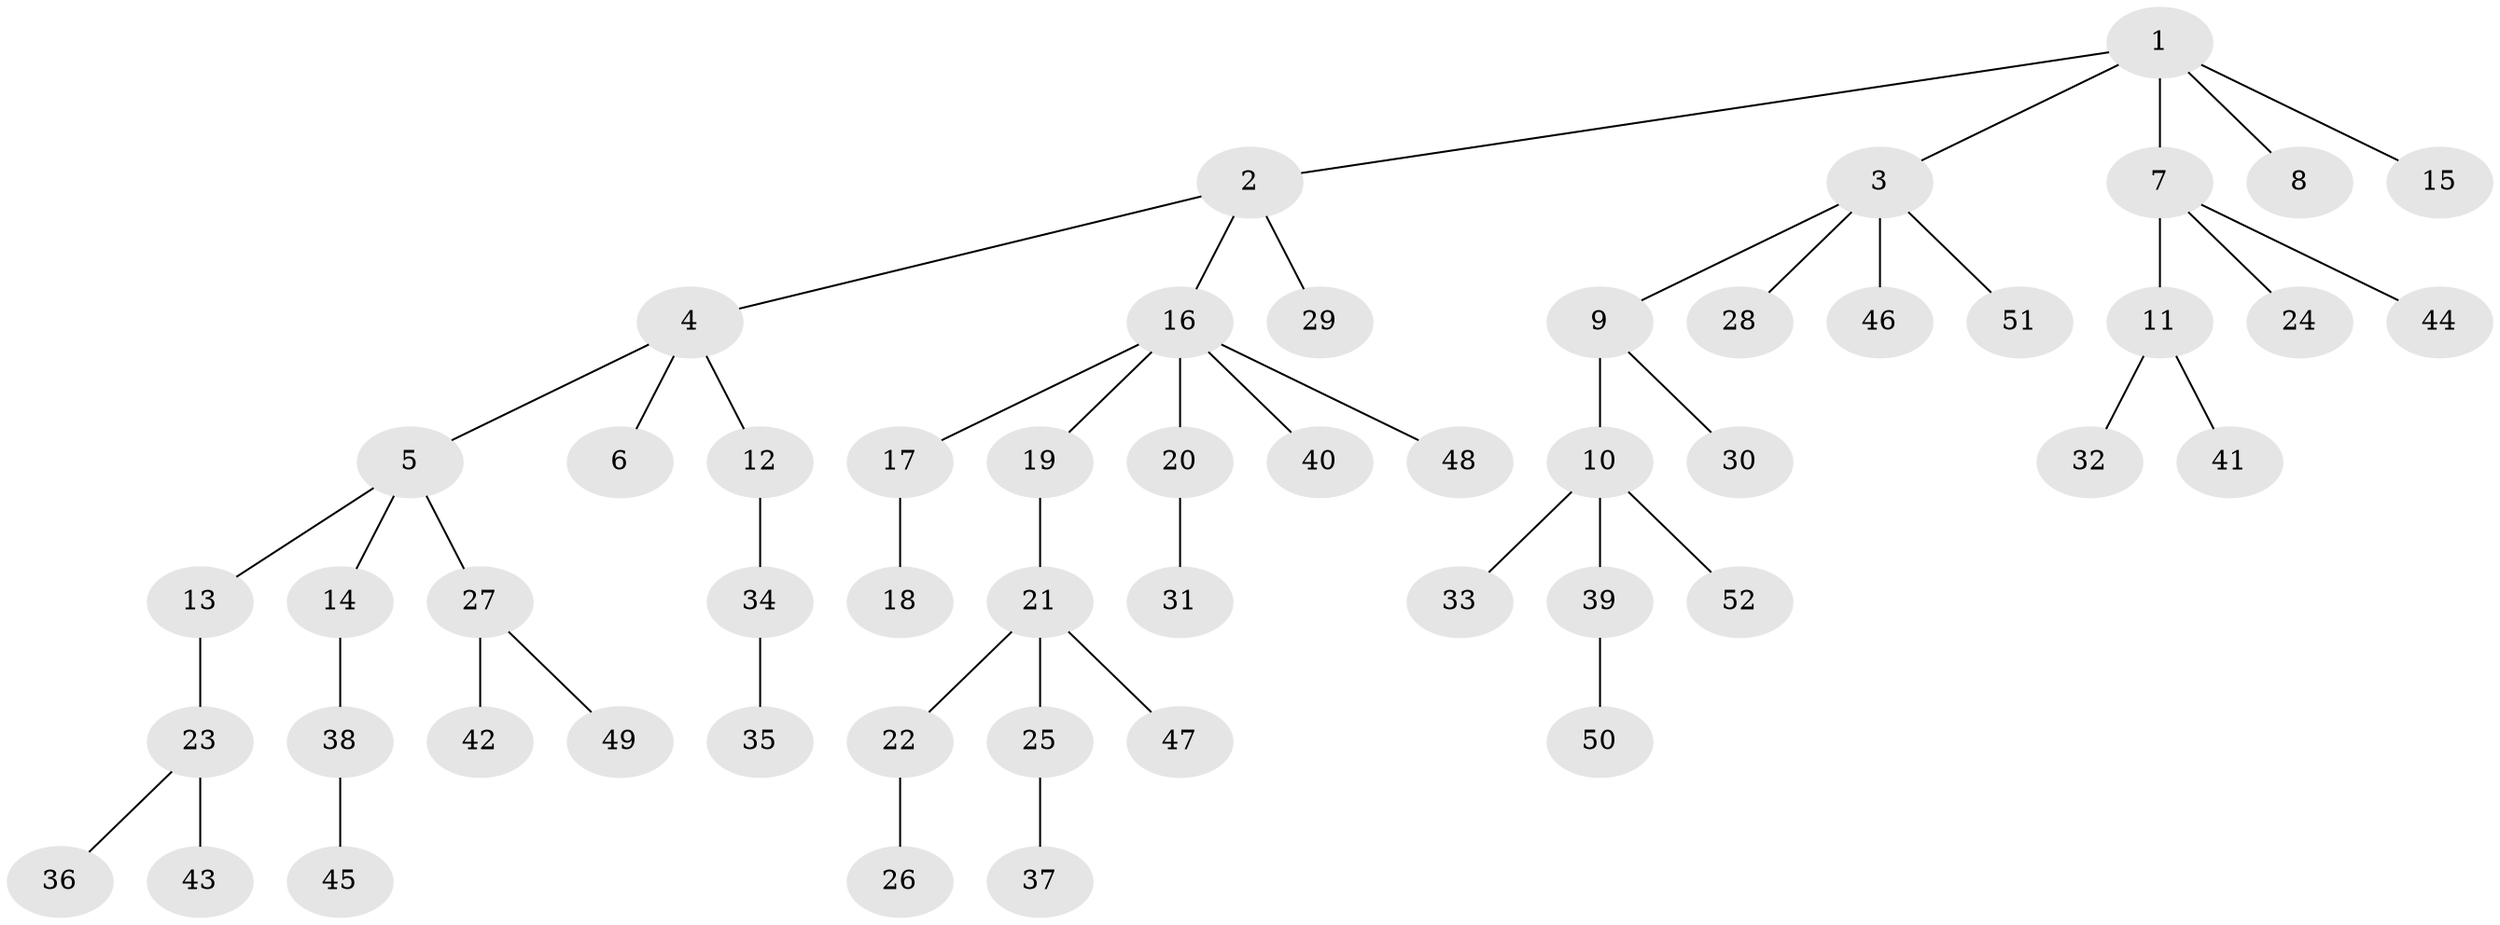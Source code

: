 // coarse degree distribution, {4: 0.1111111111111111, 6: 0.05555555555555555, 1: 0.5555555555555556, 3: 0.05555555555555555, 2: 0.2222222222222222}
// Generated by graph-tools (version 1.1) at 2025/52/02/27/25 19:52:13]
// undirected, 52 vertices, 51 edges
graph export_dot {
graph [start="1"]
  node [color=gray90,style=filled];
  1;
  2;
  3;
  4;
  5;
  6;
  7;
  8;
  9;
  10;
  11;
  12;
  13;
  14;
  15;
  16;
  17;
  18;
  19;
  20;
  21;
  22;
  23;
  24;
  25;
  26;
  27;
  28;
  29;
  30;
  31;
  32;
  33;
  34;
  35;
  36;
  37;
  38;
  39;
  40;
  41;
  42;
  43;
  44;
  45;
  46;
  47;
  48;
  49;
  50;
  51;
  52;
  1 -- 2;
  1 -- 3;
  1 -- 7;
  1 -- 8;
  1 -- 15;
  2 -- 4;
  2 -- 16;
  2 -- 29;
  3 -- 9;
  3 -- 28;
  3 -- 46;
  3 -- 51;
  4 -- 5;
  4 -- 6;
  4 -- 12;
  5 -- 13;
  5 -- 14;
  5 -- 27;
  7 -- 11;
  7 -- 24;
  7 -- 44;
  9 -- 10;
  9 -- 30;
  10 -- 33;
  10 -- 39;
  10 -- 52;
  11 -- 32;
  11 -- 41;
  12 -- 34;
  13 -- 23;
  14 -- 38;
  16 -- 17;
  16 -- 19;
  16 -- 20;
  16 -- 40;
  16 -- 48;
  17 -- 18;
  19 -- 21;
  20 -- 31;
  21 -- 22;
  21 -- 25;
  21 -- 47;
  22 -- 26;
  23 -- 36;
  23 -- 43;
  25 -- 37;
  27 -- 42;
  27 -- 49;
  34 -- 35;
  38 -- 45;
  39 -- 50;
}
